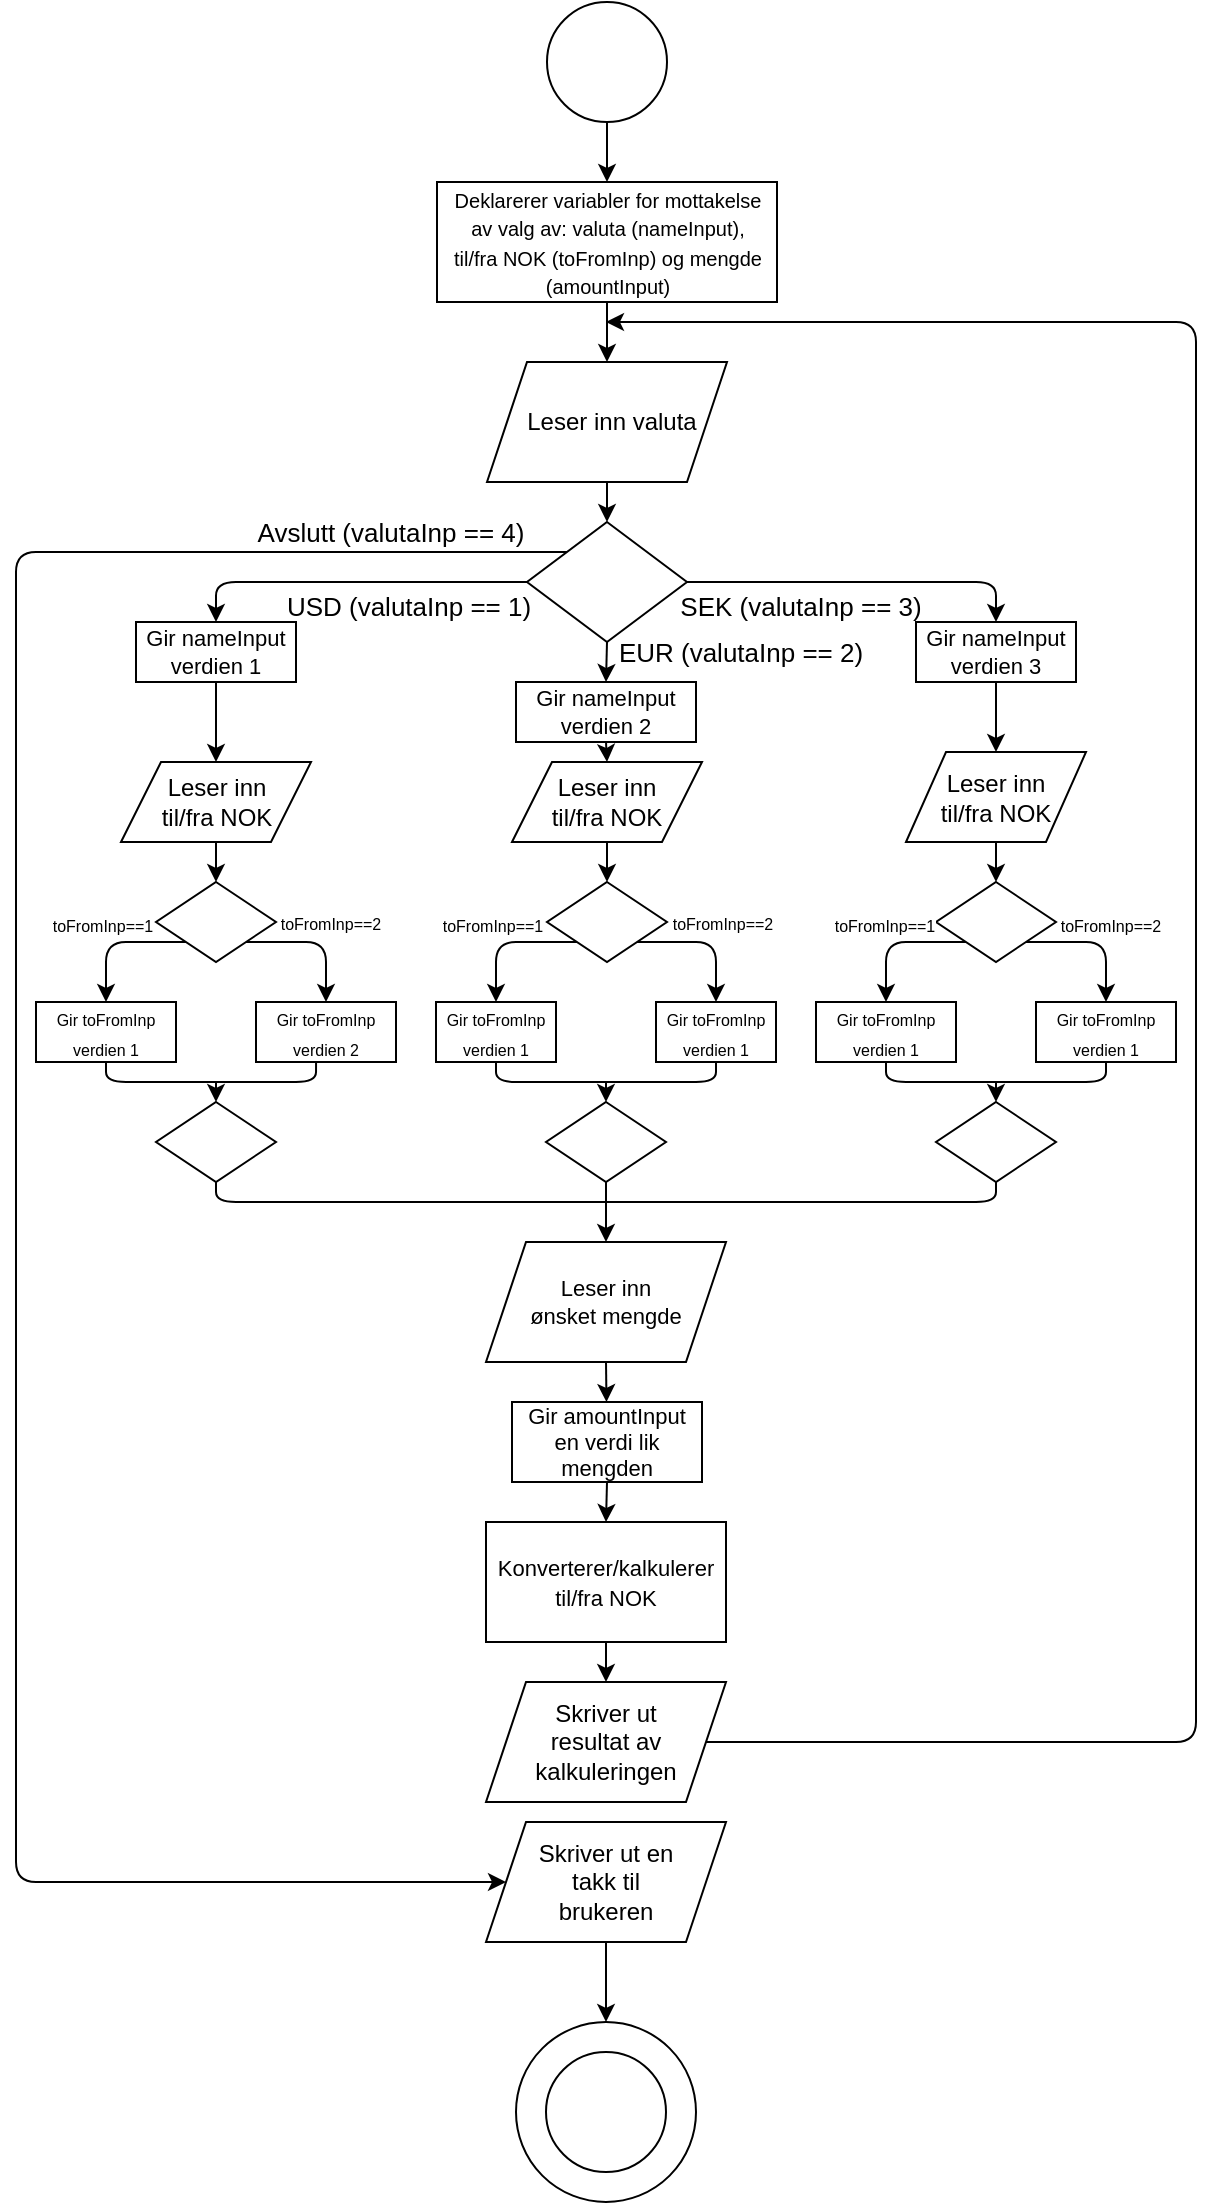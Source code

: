 <mxfile>
    <diagram id="1tvypLz8nPfbxYhUWCrx" name="Page-1">
        <mxGraphModel dx="1013" dy="464" grid="1" gridSize="10" guides="1" tooltips="1" connect="1" arrows="1" fold="1" page="1" pageScale="1" pageWidth="850" pageHeight="1100" math="0" shadow="0">
            <root>
                <mxCell id="0"/>
                <mxCell id="1" parent="0"/>
                <mxCell id="2" value="" style="ellipse;whiteSpace=wrap;html=1;aspect=fixed;" parent="1" vertex="1">
                    <mxGeometry x="395.5" width="60" height="60" as="geometry"/>
                </mxCell>
                <mxCell id="3" value="&lt;font style=&quot;font-size: 10px&quot;&gt;Deklarerer variabler for mottakelse av valg av: valuta (nameInput), til/fra NOK (toFromInp) og mengde (amountInput)&lt;/font&gt;" style="rounded=0;whiteSpace=wrap;html=1;spacing=8;" parent="1" vertex="1">
                    <mxGeometry x="340.5" y="90" width="170" height="60" as="geometry"/>
                </mxCell>
                <mxCell id="5" value="" style="rhombus;whiteSpace=wrap;html=1;" parent="1" vertex="1">
                    <mxGeometry x="385.5" y="260" width="80" height="60" as="geometry"/>
                </mxCell>
                <mxCell id="10" value="Leser inn valuta" style="shape=parallelogram;perimeter=parallelogramPerimeter;whiteSpace=wrap;html=1;fixedSize=1;spacing=15;spacingLeft=4;" parent="1" vertex="1">
                    <mxGeometry x="365.5" y="180" width="120" height="60" as="geometry"/>
                </mxCell>
                <mxCell id="17" value="Skriver ut resultat av kalkuleringen" style="shape=parallelogram;perimeter=parallelogramPerimeter;whiteSpace=wrap;html=1;fixedSize=1;spacing=17;" parent="1" vertex="1">
                    <mxGeometry x="365" y="840" width="120" height="60" as="geometry"/>
                </mxCell>
                <mxCell id="19" value="Skriver ut en takk til brukeren" style="shape=parallelogram;perimeter=parallelogramPerimeter;whiteSpace=wrap;html=1;fixedSize=1;spacing=19;" parent="1" vertex="1">
                    <mxGeometry x="365" y="910" width="120" height="60" as="geometry"/>
                </mxCell>
                <mxCell id="21" value="" style="ellipse;whiteSpace=wrap;html=1;aspect=fixed;" parent="1" vertex="1">
                    <mxGeometry x="380" y="1010" width="90" height="90" as="geometry"/>
                </mxCell>
                <mxCell id="22" value="" style="ellipse;whiteSpace=wrap;html=1;aspect=fixed;fillColor=#FFFFFF;" parent="1" vertex="1">
                    <mxGeometry x="395" y="1025" width="60" height="60" as="geometry"/>
                </mxCell>
                <mxCell id="23" value="" style="endArrow=classic;html=1;fontSize=11;exitX=0.5;exitY=1;exitDx=0;exitDy=0;entryX=0.5;entryY=0;entryDx=0;entryDy=0;" parent="1" source="3" target="10" edge="1">
                    <mxGeometry width="50" height="50" relative="1" as="geometry">
                        <mxPoint x="490" y="460" as="sourcePoint"/>
                        <mxPoint x="540" y="410" as="targetPoint"/>
                    </mxGeometry>
                </mxCell>
                <mxCell id="24" value="" style="endArrow=classic;html=1;fontSize=11;exitX=0.5;exitY=1;exitDx=0;exitDy=0;entryX=0.5;entryY=0;entryDx=0;entryDy=0;" parent="1" source="2" target="3" edge="1">
                    <mxGeometry width="50" height="50" relative="1" as="geometry">
                        <mxPoint x="435" y="160.0" as="sourcePoint"/>
                        <mxPoint x="435" y="190.0" as="targetPoint"/>
                    </mxGeometry>
                </mxCell>
                <mxCell id="25" value="" style="endArrow=classic;html=1;fontSize=11;exitX=0.5;exitY=1;exitDx=0;exitDy=0;entryX=0.5;entryY=0;entryDx=0;entryDy=0;" parent="1" source="10" target="5" edge="1">
                    <mxGeometry width="50" height="50" relative="1" as="geometry">
                        <mxPoint x="445" y="170.0" as="sourcePoint"/>
                        <mxPoint x="445" y="200.0" as="targetPoint"/>
                    </mxGeometry>
                </mxCell>
                <mxCell id="26" value="&lt;font style=&quot;font-size: 13px&quot;&gt;EUR (valutaInp == 2)&lt;/font&gt;" style="endArrow=classic;html=1;fontSize=11;exitX=0.5;exitY=1;exitDx=0;exitDy=0;entryX=0.5;entryY=0;entryDx=0;entryDy=0;spacingLeft=133;spacingTop=3;" parent="1" source="5" target="123" edge="1">
                    <mxGeometry x="-0.667" width="50" height="50" relative="1" as="geometry">
                        <mxPoint x="455" y="180.0" as="sourcePoint"/>
                        <mxPoint x="425" y="390" as="targetPoint"/>
                        <mxPoint as="offset"/>
                    </mxGeometry>
                </mxCell>
                <mxCell id="27" value="" style="endArrow=classic;html=1;fontSize=11;exitX=0;exitY=0.5;exitDx=0;exitDy=0;entryX=0.5;entryY=0;entryDx=0;entryDy=0;" parent="1" source="5" target="122" edge="1">
                    <mxGeometry width="50" height="50" relative="1" as="geometry">
                        <mxPoint x="435" y="360.0" as="sourcePoint"/>
                        <mxPoint x="180" y="300" as="targetPoint"/>
                        <Array as="points">
                            <mxPoint x="230" y="290"/>
                        </Array>
                    </mxGeometry>
                </mxCell>
                <mxCell id="44" value="USD (valutaInp == 1)" style="edgeLabel;html=1;align=center;verticalAlign=middle;resizable=0;points=[];fontSize=13;spacingBottom=0;spacingTop=20;" parent="27" vertex="1" connectable="0">
                    <mxGeometry x="-0.213" y="2" relative="1" as="geometry">
                        <mxPoint x="9" as="offset"/>
                    </mxGeometry>
                </mxCell>
                <mxCell id="28" value="&lt;font style=&quot;font-size: 13px&quot;&gt;SEK (valutaInp == 3)&lt;/font&gt;" style="endArrow=classic;html=1;fontSize=11;exitX=1;exitY=0.5;exitDx=0;exitDy=0;spacingTop=23;entryX=0.5;entryY=0;entryDx=0;entryDy=0;" parent="1" source="5" target="124" edge="1">
                    <mxGeometry x="-0.358" width="50" height="50" relative="1" as="geometry">
                        <mxPoint x="445" y="370.0" as="sourcePoint"/>
                        <mxPoint x="560" y="230" as="targetPoint"/>
                        <Array as="points">
                            <mxPoint x="620" y="290"/>
                        </Array>
                        <mxPoint as="offset"/>
                    </mxGeometry>
                </mxCell>
                <mxCell id="36" value="" style="endArrow=classic;html=1;fontSize=11;exitX=1;exitY=0.5;exitDx=0;exitDy=0;" parent="1" source="17" edge="1">
                    <mxGeometry width="50" height="50" relative="1" as="geometry">
                        <mxPoint x="300" y="570" as="sourcePoint"/>
                        <mxPoint x="425" y="160" as="targetPoint"/>
                        <Array as="points">
                            <mxPoint x="720" y="870"/>
                            <mxPoint x="720" y="160"/>
                        </Array>
                    </mxGeometry>
                </mxCell>
                <mxCell id="38" value="&lt;font style=&quot;font-size: 13px&quot;&gt;Avslutt (valutaInp == 4)&lt;/font&gt;" style="endArrow=classic;html=1;fontSize=11;exitX=0;exitY=0;exitDx=0;exitDy=0;entryX=0;entryY=0.5;entryDx=0;entryDy=0;spacingBottom=20;" parent="1" source="5" target="19" edge="1">
                    <mxGeometry x="-0.851" width="50" height="50" relative="1" as="geometry">
                        <mxPoint x="480" y="570" as="sourcePoint"/>
                        <mxPoint x="530" y="520" as="targetPoint"/>
                        <Array as="points">
                            <mxPoint x="130" y="275"/>
                            <mxPoint x="130" y="940"/>
                        </Array>
                        <mxPoint as="offset"/>
                    </mxGeometry>
                </mxCell>
                <mxCell id="39" value="" style="endArrow=classic;html=1;fontSize=11;exitX=0.5;exitY=1;exitDx=0;exitDy=0;entryX=0.5;entryY=0;entryDx=0;entryDy=0;" parent="1" source="19" target="21" edge="1">
                    <mxGeometry width="50" height="50" relative="1" as="geometry">
                        <mxPoint x="310" y="580" as="sourcePoint"/>
                        <mxPoint x="310" y="630" as="targetPoint"/>
                    </mxGeometry>
                </mxCell>
                <mxCell id="40" value="&lt;font style=&quot;font-size: 11px&quot;&gt;Konverterer/kalkulerer til/fra NOK&lt;/font&gt;" style="rounded=0;whiteSpace=wrap;html=1;spacing=22;" parent="1" vertex="1">
                    <mxGeometry x="365" y="760" width="120" height="60" as="geometry"/>
                </mxCell>
                <mxCell id="73" value="" style="rhombus;whiteSpace=wrap;html=1;" parent="1" vertex="1">
                    <mxGeometry x="395.5" y="440" width="60" height="40" as="geometry"/>
                </mxCell>
                <mxCell id="74" value="" style="rhombus;whiteSpace=wrap;html=1;" parent="1" vertex="1">
                    <mxGeometry x="200" y="440" width="60" height="40" as="geometry"/>
                </mxCell>
                <mxCell id="75" value="" style="rhombus;whiteSpace=wrap;html=1;" parent="1" vertex="1">
                    <mxGeometry x="590" y="440" width="60" height="40" as="geometry"/>
                </mxCell>
                <mxCell id="76" value="Leser inn&lt;br&gt;til/fra NOK" style="shape=parallelogram;perimeter=parallelogramPerimeter;whiteSpace=wrap;html=1;fixedSize=1;" parent="1" vertex="1">
                    <mxGeometry x="182.5" y="380" width="95" height="40" as="geometry"/>
                </mxCell>
                <mxCell id="77" value="Leser inn&lt;br&gt;til/fra NOK" style="shape=parallelogram;perimeter=parallelogramPerimeter;whiteSpace=wrap;html=1;fixedSize=1;" parent="1" vertex="1">
                    <mxGeometry x="575" y="375" width="90" height="45" as="geometry"/>
                </mxCell>
                <mxCell id="78" value="Leser inn&lt;br&gt;til/fra NOK" style="shape=parallelogram;perimeter=parallelogramPerimeter;whiteSpace=wrap;html=1;fixedSize=1;" parent="1" vertex="1">
                    <mxGeometry x="378" y="380" width="95" height="40" as="geometry"/>
                </mxCell>
                <mxCell id="79" value="" style="endArrow=classic;html=1;fontSize=10;exitX=0.5;exitY=1;exitDx=0;exitDy=0;entryX=0.5;entryY=0;entryDx=0;entryDy=0;" parent="1" source="78" target="73" edge="1">
                    <mxGeometry width="50" height="50" relative="1" as="geometry">
                        <mxPoint x="435" y="580" as="sourcePoint"/>
                        <mxPoint x="435" y="670" as="targetPoint"/>
                    </mxGeometry>
                </mxCell>
                <mxCell id="80" value="" style="endArrow=classic;html=1;fontSize=10;exitX=0.5;exitY=1;exitDx=0;exitDy=0;entryX=0.5;entryY=0;entryDx=0;entryDy=0;" parent="1" source="76" target="74" edge="1">
                    <mxGeometry width="50" height="50" relative="1" as="geometry">
                        <mxPoint x="445" y="590" as="sourcePoint"/>
                        <mxPoint x="260" y="500" as="targetPoint"/>
                    </mxGeometry>
                </mxCell>
                <mxCell id="87" value="" style="endArrow=classic;html=1;entryX=0.5;entryY=0;entryDx=0;entryDy=0;exitX=0.5;exitY=1;exitDx=0;exitDy=0;" parent="1" source="40" target="17" edge="1">
                    <mxGeometry width="50" height="50" relative="1" as="geometry">
                        <mxPoint x="360" y="670" as="sourcePoint"/>
                        <mxPoint x="410" y="620" as="targetPoint"/>
                    </mxGeometry>
                </mxCell>
                <mxCell id="88" value="" style="endArrow=classic;html=1;entryX=0.5;entryY=0;entryDx=0;entryDy=0;exitX=0.5;exitY=1;exitDx=0;exitDy=0;" parent="1" source="77" target="75" edge="1">
                    <mxGeometry width="50" height="50" relative="1" as="geometry">
                        <mxPoint x="470" y="490" as="sourcePoint"/>
                        <mxPoint x="520" y="440" as="targetPoint"/>
                    </mxGeometry>
                </mxCell>
                <mxCell id="89" value="&lt;font style=&quot;font-size: 8px&quot;&gt;Gir toFromInp verdien 1&lt;/font&gt;" style="rounded=0;whiteSpace=wrap;html=1;spacing=0;" parent="1" vertex="1">
                    <mxGeometry x="140" y="500" width="70" height="30" as="geometry"/>
                </mxCell>
                <mxCell id="90" value="&lt;span style=&quot;font-size: 8px&quot;&gt;Gir toFromInp verdien 1&lt;/span&gt;" style="rounded=0;whiteSpace=wrap;html=1;spacing=0;" parent="1" vertex="1">
                    <mxGeometry x="640" y="500" width="70" height="30" as="geometry"/>
                </mxCell>
                <mxCell id="91" value="&lt;span style=&quot;font-size: 8px&quot;&gt;Gir toFromInp verdien 1&lt;/span&gt;" style="rounded=0;whiteSpace=wrap;html=1;spacing=0;" parent="1" vertex="1">
                    <mxGeometry x="530" y="500" width="70" height="30" as="geometry"/>
                </mxCell>
                <mxCell id="92" value="&lt;span style=&quot;font-size: 8px&quot;&gt;Gir toFromInp verdien 1&lt;/span&gt;" style="rounded=0;whiteSpace=wrap;html=1;spacing=0;" parent="1" vertex="1">
                    <mxGeometry x="450" y="500" width="60" height="30" as="geometry"/>
                </mxCell>
                <mxCell id="93" value="&lt;span style=&quot;font-size: 8px&quot;&gt;Gir toFromInp verdien 1&lt;/span&gt;" style="rounded=0;whiteSpace=wrap;html=1;spacing=0;" parent="1" vertex="1">
                    <mxGeometry x="340" y="500" width="60" height="30" as="geometry"/>
                </mxCell>
                <mxCell id="94" value="&lt;span style=&quot;font-size: 8px&quot;&gt;Gir toFromInp verdien 2&lt;/span&gt;" style="rounded=0;whiteSpace=wrap;html=1;spacing=0;" parent="1" vertex="1">
                    <mxGeometry x="250" y="500" width="70" height="30" as="geometry"/>
                </mxCell>
                <mxCell id="95" value="" style="endArrow=classic;html=1;fontSize=11;exitX=0;exitY=1;exitDx=0;exitDy=0;entryX=0.5;entryY=0;entryDx=0;entryDy=0;" parent="1" source="74" target="89" edge="1">
                    <mxGeometry width="50" height="50" relative="1" as="geometry">
                        <mxPoint x="430" y="540" as="sourcePoint"/>
                        <mxPoint x="480" y="490" as="targetPoint"/>
                        <Array as="points">
                            <mxPoint x="175" y="470"/>
                        </Array>
                    </mxGeometry>
                </mxCell>
                <mxCell id="115" value="&lt;font style=&quot;font-size: 8px&quot;&gt;toFromInp==1&lt;/font&gt;" style="edgeLabel;html=1;align=center;verticalAlign=middle;resizable=0;points=[];fontSize=11;spacingBottom=20;spacingRight=20;" parent="95" vertex="1" connectable="0">
                    <mxGeometry x="-0.077" y="1" relative="1" as="geometry">
                        <mxPoint as="offset"/>
                    </mxGeometry>
                </mxCell>
                <mxCell id="96" value="&lt;font style=&quot;font-size: 8px&quot;&gt;toFromInp==2&lt;/font&gt;" style="endArrow=classic;html=1;fontSize=11;exitX=1;exitY=1;exitDx=0;exitDy=0;entryX=0.5;entryY=0;entryDx=0;entryDy=0;spacingLeft=14;spacingBottom=20;" parent="1" source="73" target="92" edge="1">
                    <mxGeometry width="50" height="50" relative="1" as="geometry">
                        <mxPoint x="430" y="540" as="sourcePoint"/>
                        <mxPoint x="480" y="490" as="targetPoint"/>
                        <Array as="points">
                            <mxPoint x="480" y="470"/>
                        </Array>
                    </mxGeometry>
                </mxCell>
                <mxCell id="97" value="&lt;font style=&quot;font-size: 8px&quot;&gt;toFromInp==1&lt;/font&gt;" style="endArrow=classic;html=1;fontSize=11;exitX=0;exitY=1;exitDx=0;exitDy=0;entryX=0.5;entryY=0;entryDx=0;entryDy=0;spacingBottom=18;spacingRight=4;" parent="1" source="73" target="93" edge="1">
                    <mxGeometry x="0.143" width="50" height="50" relative="1" as="geometry">
                        <mxPoint x="430" y="540" as="sourcePoint"/>
                        <mxPoint x="480" y="490" as="targetPoint"/>
                        <Array as="points">
                            <mxPoint x="370" y="470"/>
                        </Array>
                        <mxPoint as="offset"/>
                    </mxGeometry>
                </mxCell>
                <mxCell id="98" value="" style="endArrow=classic;html=1;fontSize=11;exitX=1;exitY=1;exitDx=0;exitDy=0;entryX=0.5;entryY=0;entryDx=0;entryDy=0;" parent="1" source="74" target="94" edge="1">
                    <mxGeometry width="50" height="50" relative="1" as="geometry">
                        <mxPoint x="430" y="540" as="sourcePoint"/>
                        <mxPoint x="480" y="490" as="targetPoint"/>
                        <Array as="points">
                            <mxPoint x="285" y="470"/>
                        </Array>
                    </mxGeometry>
                </mxCell>
                <mxCell id="116" value="toFromInp==2" style="edgeLabel;html=1;align=center;verticalAlign=middle;resizable=0;points=[];fontSize=8;spacingBottom=20;spacingLeft=20;" parent="98" vertex="1" connectable="0">
                    <mxGeometry x="-0.099" y="-1" relative="1" as="geometry">
                        <mxPoint as="offset"/>
                    </mxGeometry>
                </mxCell>
                <mxCell id="99" value="" style="endArrow=classic;html=1;fontSize=11;entryX=0.5;entryY=0;entryDx=0;entryDy=0;exitX=1;exitY=1;exitDx=0;exitDy=0;" parent="1" source="75" target="90" edge="1">
                    <mxGeometry width="50" height="50" relative="1" as="geometry">
                        <mxPoint x="430" y="540" as="sourcePoint"/>
                        <mxPoint x="480" y="490" as="targetPoint"/>
                        <Array as="points">
                            <mxPoint x="675" y="470"/>
                        </Array>
                    </mxGeometry>
                </mxCell>
                <mxCell id="117" value="toFromInp==2" style="edgeLabel;html=1;align=center;verticalAlign=middle;resizable=0;points=[];fontSize=8;spacingBottom=18;spacingLeft=18;" parent="99" vertex="1" connectable="0">
                    <mxGeometry x="-0.077" y="-1" relative="1" as="geometry">
                        <mxPoint as="offset"/>
                    </mxGeometry>
                </mxCell>
                <mxCell id="100" value="&lt;font style=&quot;font-size: 8px&quot;&gt;toFromInp==1&lt;/font&gt;" style="endArrow=classic;html=1;fontSize=11;exitX=0;exitY=1;exitDx=0;exitDy=0;entryX=0.5;entryY=0;entryDx=0;entryDy=0;spacingBottom=18;spacingRight=13;" parent="1" source="75" target="91" edge="1">
                    <mxGeometry width="50" height="50" relative="1" as="geometry">
                        <mxPoint x="430" y="540" as="sourcePoint"/>
                        <mxPoint x="480" y="490" as="targetPoint"/>
                        <Array as="points">
                            <mxPoint x="565" y="470"/>
                        </Array>
                    </mxGeometry>
                </mxCell>
                <mxCell id="101" value="" style="rhombus;whiteSpace=wrap;html=1;" parent="1" vertex="1">
                    <mxGeometry x="590" y="550" width="60" height="40" as="geometry"/>
                </mxCell>
                <mxCell id="102" value="" style="rhombus;whiteSpace=wrap;html=1;" parent="1" vertex="1">
                    <mxGeometry x="395" y="550" width="60" height="40" as="geometry"/>
                </mxCell>
                <mxCell id="103" value="" style="rhombus;whiteSpace=wrap;html=1;" parent="1" vertex="1">
                    <mxGeometry x="200" y="550" width="60" height="40" as="geometry"/>
                </mxCell>
                <mxCell id="113" value="" style="endArrow=classic;html=1;fontSize=11;exitX=0.5;exitY=1;exitDx=0;exitDy=0;entryX=0.5;entryY=0;entryDx=0;entryDy=0;" parent="1" source="102" target="118" edge="1">
                    <mxGeometry width="50" height="50" relative="1" as="geometry">
                        <mxPoint x="430" y="540" as="sourcePoint"/>
                        <mxPoint x="560" y="640" as="targetPoint"/>
                    </mxGeometry>
                </mxCell>
                <mxCell id="114" value="" style="endArrow=none;html=1;fontSize=11;exitX=0.5;exitY=1;exitDx=0;exitDy=0;entryX=0.5;entryY=1;entryDx=0;entryDy=0;" parent="1" source="103" target="101" edge="1">
                    <mxGeometry width="50" height="50" relative="1" as="geometry">
                        <mxPoint x="430" y="540" as="sourcePoint"/>
                        <mxPoint x="480" y="490" as="targetPoint"/>
                        <Array as="points">
                            <mxPoint x="230" y="600"/>
                            <mxPoint x="620" y="600"/>
                        </Array>
                    </mxGeometry>
                </mxCell>
                <mxCell id="118" value="Leser inn&lt;br&gt;ønsket mengde" style="shape=parallelogram;perimeter=parallelogramPerimeter;whiteSpace=wrap;html=1;fixedSize=1;fontSize=11;" parent="1" vertex="1">
                    <mxGeometry x="365" y="620" width="120" height="60" as="geometry"/>
                </mxCell>
                <mxCell id="119" value="" style="endArrow=classic;html=1;fontSize=11;exitX=0.5;exitY=1;exitDx=0;exitDy=0;" parent="1" source="118" target="120" edge="1">
                    <mxGeometry width="50" height="50" relative="1" as="geometry">
                        <mxPoint x="360" y="650" as="sourcePoint"/>
                        <mxPoint x="570" y="680" as="targetPoint"/>
                    </mxGeometry>
                </mxCell>
                <mxCell id="120" value="Gir amountInput en verdi lik mengden" style="rounded=0;whiteSpace=wrap;html=1;fontSize=11;" parent="1" vertex="1">
                    <mxGeometry x="378" y="700" width="95" height="40" as="geometry"/>
                </mxCell>
                <mxCell id="121" value="" style="endArrow=classic;html=1;fontSize=11;exitX=0.5;exitY=1;exitDx=0;exitDy=0;entryX=0.5;entryY=0;entryDx=0;entryDy=0;" parent="1" source="120" target="40" edge="1">
                    <mxGeometry width="50" height="50" relative="1" as="geometry">
                        <mxPoint x="420" y="690" as="sourcePoint"/>
                        <mxPoint x="470" y="640" as="targetPoint"/>
                    </mxGeometry>
                </mxCell>
                <mxCell id="133" style="edgeStyle=none;html=1;entryX=0.5;entryY=0;entryDx=0;entryDy=0;fontSize=11;" parent="1" source="122" target="76" edge="1">
                    <mxGeometry relative="1" as="geometry"/>
                </mxCell>
                <mxCell id="122" value="Gir nameInput verdien 1" style="rounded=0;whiteSpace=wrap;html=1;fontSize=11;spacing=0;" parent="1" vertex="1">
                    <mxGeometry x="190" y="310" width="80" height="30" as="geometry"/>
                </mxCell>
                <mxCell id="132" style="edgeStyle=none;html=1;exitX=0.5;exitY=1;exitDx=0;exitDy=0;entryX=0.5;entryY=0;entryDx=0;entryDy=0;fontSize=11;" parent="1" source="123" target="78" edge="1">
                    <mxGeometry relative="1" as="geometry"/>
                </mxCell>
                <mxCell id="123" value="&lt;span&gt;Gir nameInput verdien 2&lt;br&gt;&lt;/span&gt;" style="rounded=0;whiteSpace=wrap;html=1;fontSize=11;spacing=0;" parent="1" vertex="1">
                    <mxGeometry x="380" y="340" width="90" height="30" as="geometry"/>
                </mxCell>
                <mxCell id="127" style="edgeStyle=none;html=1;entryX=0.5;entryY=0;entryDx=0;entryDy=0;fontSize=11;" parent="1" source="124" target="77" edge="1">
                    <mxGeometry relative="1" as="geometry"/>
                </mxCell>
                <mxCell id="124" value="&lt;span&gt;Gir nameInput verdien 3&lt;/span&gt;" style="rounded=0;whiteSpace=wrap;html=1;fontSize=11;spacing=0;" parent="1" vertex="1">
                    <mxGeometry x="580" y="310" width="80" height="30" as="geometry"/>
                </mxCell>
                <mxCell id="134" value="" style="endArrow=none;html=1;fontSize=11;exitX=0.5;exitY=1;exitDx=0;exitDy=0;entryX=0.5;entryY=1;entryDx=0;entryDy=0;" parent="1" source="93" target="92" edge="1">
                    <mxGeometry width="50" height="50" relative="1" as="geometry">
                        <mxPoint x="370" y="590" as="sourcePoint"/>
                        <mxPoint x="420" y="540" as="targetPoint"/>
                        <Array as="points">
                            <mxPoint x="370" y="540"/>
                            <mxPoint x="480" y="540"/>
                        </Array>
                    </mxGeometry>
                </mxCell>
                <mxCell id="137" value="" style="endArrow=classic;html=1;fontSize=11;entryX=0.5;entryY=0;entryDx=0;entryDy=0;" parent="1" target="102" edge="1">
                    <mxGeometry width="50" height="50" relative="1" as="geometry">
                        <mxPoint x="425" y="540" as="sourcePoint"/>
                        <mxPoint x="420" y="540" as="targetPoint"/>
                    </mxGeometry>
                </mxCell>
                <mxCell id="139" value="" style="endArrow=none;html=1;fontSize=11;exitX=0.5;exitY=1;exitDx=0;exitDy=0;entryX=0.429;entryY=1;entryDx=0;entryDy=0;entryPerimeter=0;" parent="1" source="89" target="94" edge="1">
                    <mxGeometry width="50" height="50" relative="1" as="geometry">
                        <mxPoint x="400" y="570" as="sourcePoint"/>
                        <mxPoint x="450" y="520" as="targetPoint"/>
                        <Array as="points">
                            <mxPoint x="175" y="540"/>
                            <mxPoint x="280" y="540"/>
                        </Array>
                    </mxGeometry>
                </mxCell>
                <mxCell id="140" value="" style="endArrow=none;html=1;fontSize=11;exitX=0.5;exitY=1;exitDx=0;exitDy=0;entryX=0.5;entryY=1;entryDx=0;entryDy=0;" parent="1" source="91" target="90" edge="1">
                    <mxGeometry width="50" height="50" relative="1" as="geometry">
                        <mxPoint x="400" y="570" as="sourcePoint"/>
                        <mxPoint x="450" y="520" as="targetPoint"/>
                        <Array as="points">
                            <mxPoint x="565" y="540"/>
                            <mxPoint x="675" y="540"/>
                        </Array>
                    </mxGeometry>
                </mxCell>
                <mxCell id="142" value="" style="endArrow=classic;html=1;fontSize=11;entryX=0.5;entryY=0;entryDx=0;entryDy=0;" parent="1" target="101" edge="1">
                    <mxGeometry width="50" height="50" relative="1" as="geometry">
                        <mxPoint x="620" y="540" as="sourcePoint"/>
                        <mxPoint x="520" y="520" as="targetPoint"/>
                    </mxGeometry>
                </mxCell>
                <mxCell id="143" value="" style="endArrow=classic;html=1;fontSize=11;entryX=0.5;entryY=0;entryDx=0;entryDy=0;" parent="1" target="103" edge="1">
                    <mxGeometry width="50" height="50" relative="1" as="geometry">
                        <mxPoint x="230" y="540" as="sourcePoint"/>
                        <mxPoint x="380" y="520" as="targetPoint"/>
                    </mxGeometry>
                </mxCell>
            </root>
        </mxGraphModel>
    </diagram>
</mxfile>